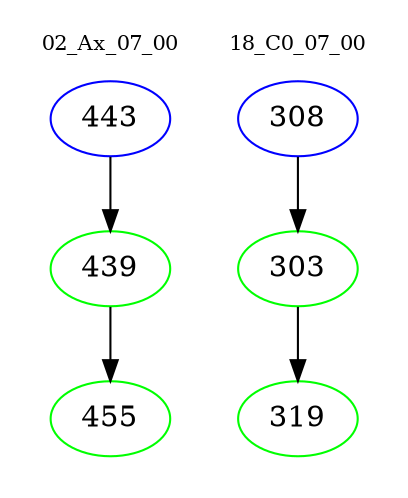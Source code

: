 digraph{
subgraph cluster_0 {
color = white
label = "02_Ax_07_00";
fontsize=10;
T0_443 [label="443", color="blue"]
T0_443 -> T0_439 [color="black"]
T0_439 [label="439", color="green"]
T0_439 -> T0_455 [color="black"]
T0_455 [label="455", color="green"]
}
subgraph cluster_1 {
color = white
label = "18_C0_07_00";
fontsize=10;
T1_308 [label="308", color="blue"]
T1_308 -> T1_303 [color="black"]
T1_303 [label="303", color="green"]
T1_303 -> T1_319 [color="black"]
T1_319 [label="319", color="green"]
}
}
